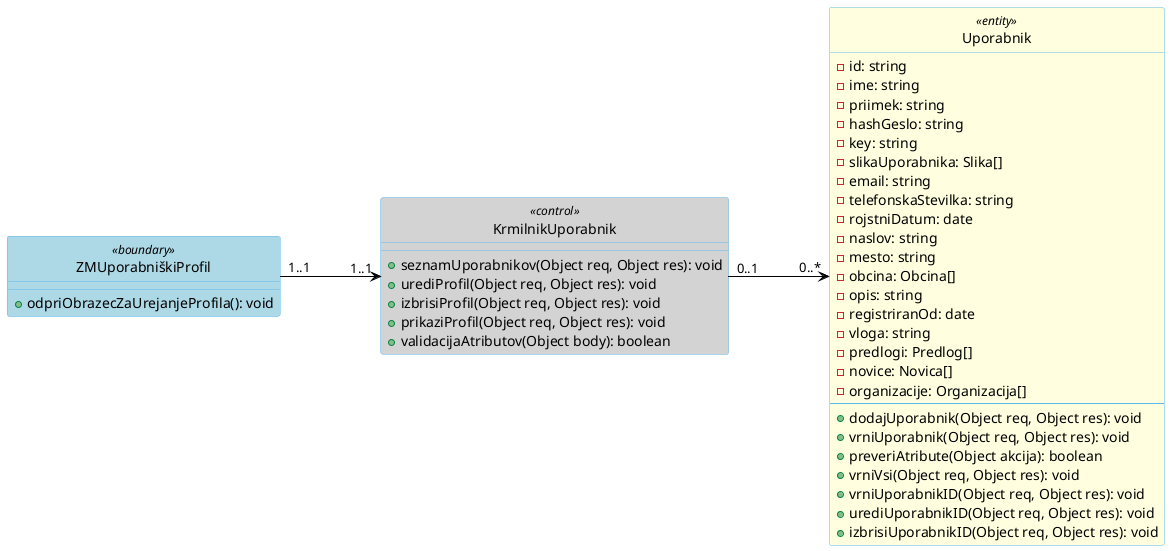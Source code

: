 @startuml
skinparam Class {
  backgroundColor white
  borderColor #5FB8EC
  arrowColor black
}
skinparam linetype ortho
skinparam backgroundcolor transparent
skinparam nodesep 100
skinparam ranksep 100
hide circle

Class "ZMUporabniškiProfil" as ZMUporabniskiProfil <<boundary>> #lightBlue {
  +odpriObrazecZaUrejanjeProfila(): void
}

Class "KrmilnikUporabnik" as KrmilnikUporabnik <<control>> #lightGray {
  +seznamUporabnikov(Object req, Object res): void
  +urediProfil(Object req, Object res): void
  +izbrisiProfil(Object req, Object res): void
  +prikaziProfil(Object req, Object res): void
  +validacijaAtributov(Object body): boolean
}


Class "Uporabnik" as Uporabnik <<entity>> #lightYellow {
  -id: string
  -ime: string
  -priimek: string
  -hashGeslo: string
  -key: string
  -slikaUporabnika: Slika[]
  -email: string
  -telefonskaStevilka: string
  -rojstniDatum: date
  -naslov: string
  -mesto: string
  -obcina: Obcina[]
  -opis: string
  -registriranOd: date
  -vloga: string
  -predlogi: Predlog[]
  -novice: Novica[]
  -organizacije: Organizacija[]
  --
  +dodajUporabnik(Object req, Object res): void
  +vrniUporabnik(Object req, Object res): void
  +preveriAtribute(Object akcija): boolean
  +vrniVsi(Object req, Object res): void
  +vrniUporabnikID(Object req, Object res): void
  +urediUporabnikID(Object req, Object res): void
  +izbrisiUporabnikID(Object req, Object res): void
}

ZMUporabniskiProfil "1..1 " -right-> "1..1" KrmilnikUporabnik
KrmilnikUporabnik "0..1  " -right-> " 0..*" Uporabnik
@enduml